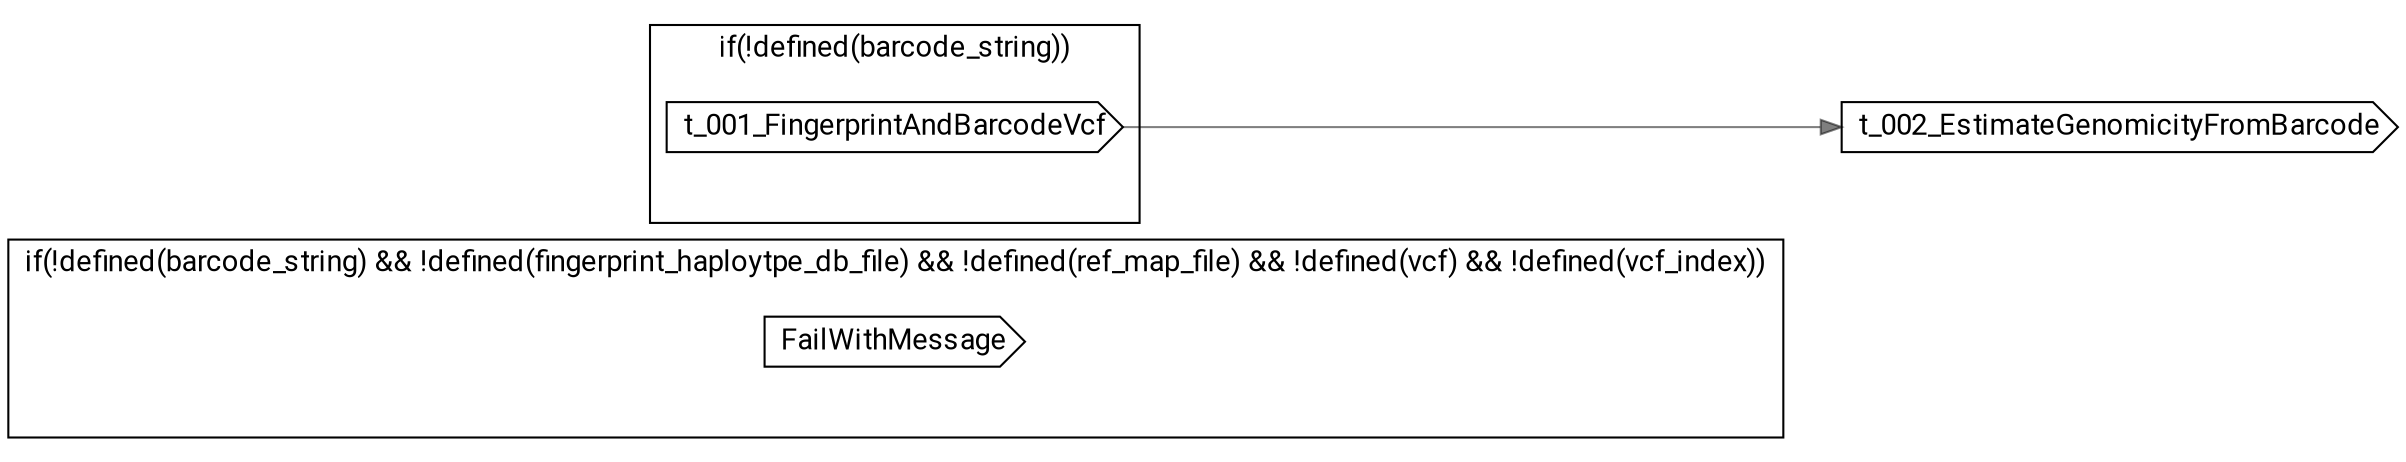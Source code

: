 // PfalciparumPolygenomicityBarcodeEstimate
digraph {
	compound=true rankdir=LR
	node [fontname=Roboto]
	edge [color="#00000080"]
	subgraph "cluster-if-L31C5" {
		fontname=Roboto label="if(!defined(barcode_string) && !defined(fingerprint_haploytpe_db_file) && !defined(ref_map_file) && !defined(vcf) && !defined(vcf_index))" rank=same
		"call-FailWithMessage" [label=FailWithMessage shape=cds]
		"if-L31C5" [label="" height=0 margin=0 style=invis width=0]
	}
	subgraph "cluster-if-L38C5" {
		fontname=Roboto label="if(!defined(barcode_string))" rank=same
		"call-t_001_FingerprintAndBarcodeVcf" [label=t_001_FingerprintAndBarcodeVcf shape=cds]
		"if-L38C5" [label="" height=0 margin=0 style=invis width=0]
	}
	"call-t_002_EstimateGenomicityFromBarcode" [label=t_002_EstimateGenomicityFromBarcode shape=cds]
	"call-t_001_FingerprintAndBarcodeVcf" -> "call-t_002_EstimateGenomicityFromBarcode"
}
